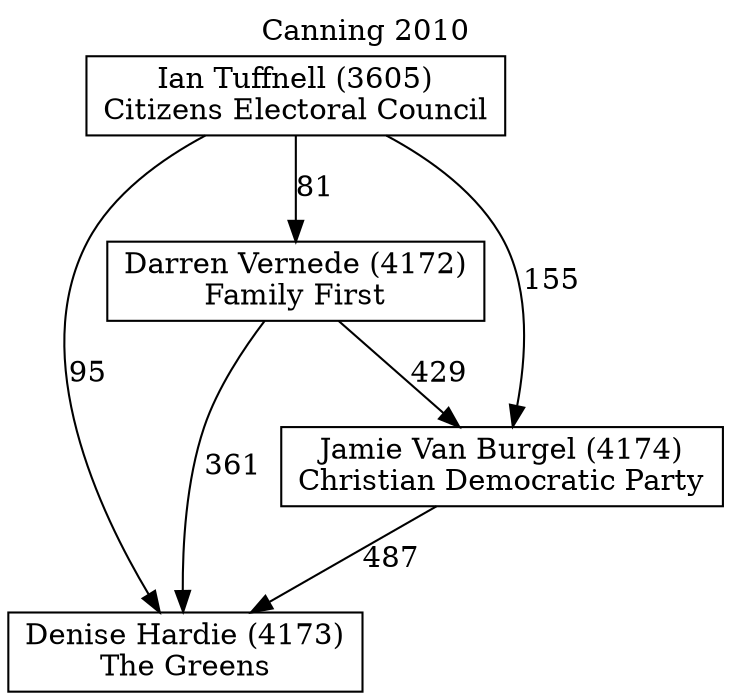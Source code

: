 // House preference flow
digraph "Denise Hardie (4173)_Canning_2010" {
	graph [label="Canning 2010" labelloc=t mclimit=10]
	node [shape=box]
	"Darren Vernede (4172)" [label="Darren Vernede (4172)
Family First"]
	"Denise Hardie (4173)" [label="Denise Hardie (4173)
The Greens"]
	"Ian Tuffnell (3605)" [label="Ian Tuffnell (3605)
Citizens Electoral Council"]
	"Jamie Van Burgel (4174)" [label="Jamie Van Burgel (4174)
Christian Democratic Party"]
	"Darren Vernede (4172)" -> "Denise Hardie (4173)" [label=361]
	"Darren Vernede (4172)" -> "Jamie Van Burgel (4174)" [label=429]
	"Ian Tuffnell (3605)" -> "Darren Vernede (4172)" [label=81]
	"Ian Tuffnell (3605)" -> "Denise Hardie (4173)" [label=95]
	"Ian Tuffnell (3605)" -> "Jamie Van Burgel (4174)" [label=155]
	"Jamie Van Burgel (4174)" -> "Denise Hardie (4173)" [label=487]
}
